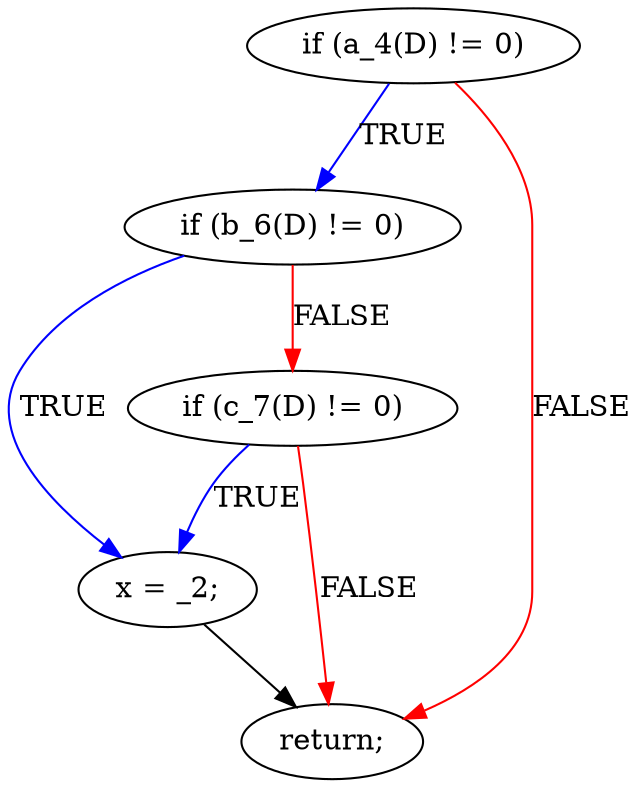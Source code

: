 digraph { // mcdc004d
    A2 [label="if (a_4(D) != 0)"];
    A3 [label="if (b_6(D) != 0)"];
    A4 [label="if (c_7(D) != 0)"];
    A5 [label="x = _2;"];
    A6 [label="return;"];
    A2 -> A3 [label="TRUE", color="blue"];
    A2 -> A6 [label="FALSE", color="red"];
    A3 -> A5 [label="TRUE", color="blue"];
    A3 -> A4 [label="FALSE", color="red"];
    A4 -> A5 [label="TRUE", color="blue"];
    A4 -> A6 [label="FALSE", color="red"];
    A5 -> A6 [label="", color="black"];
}
